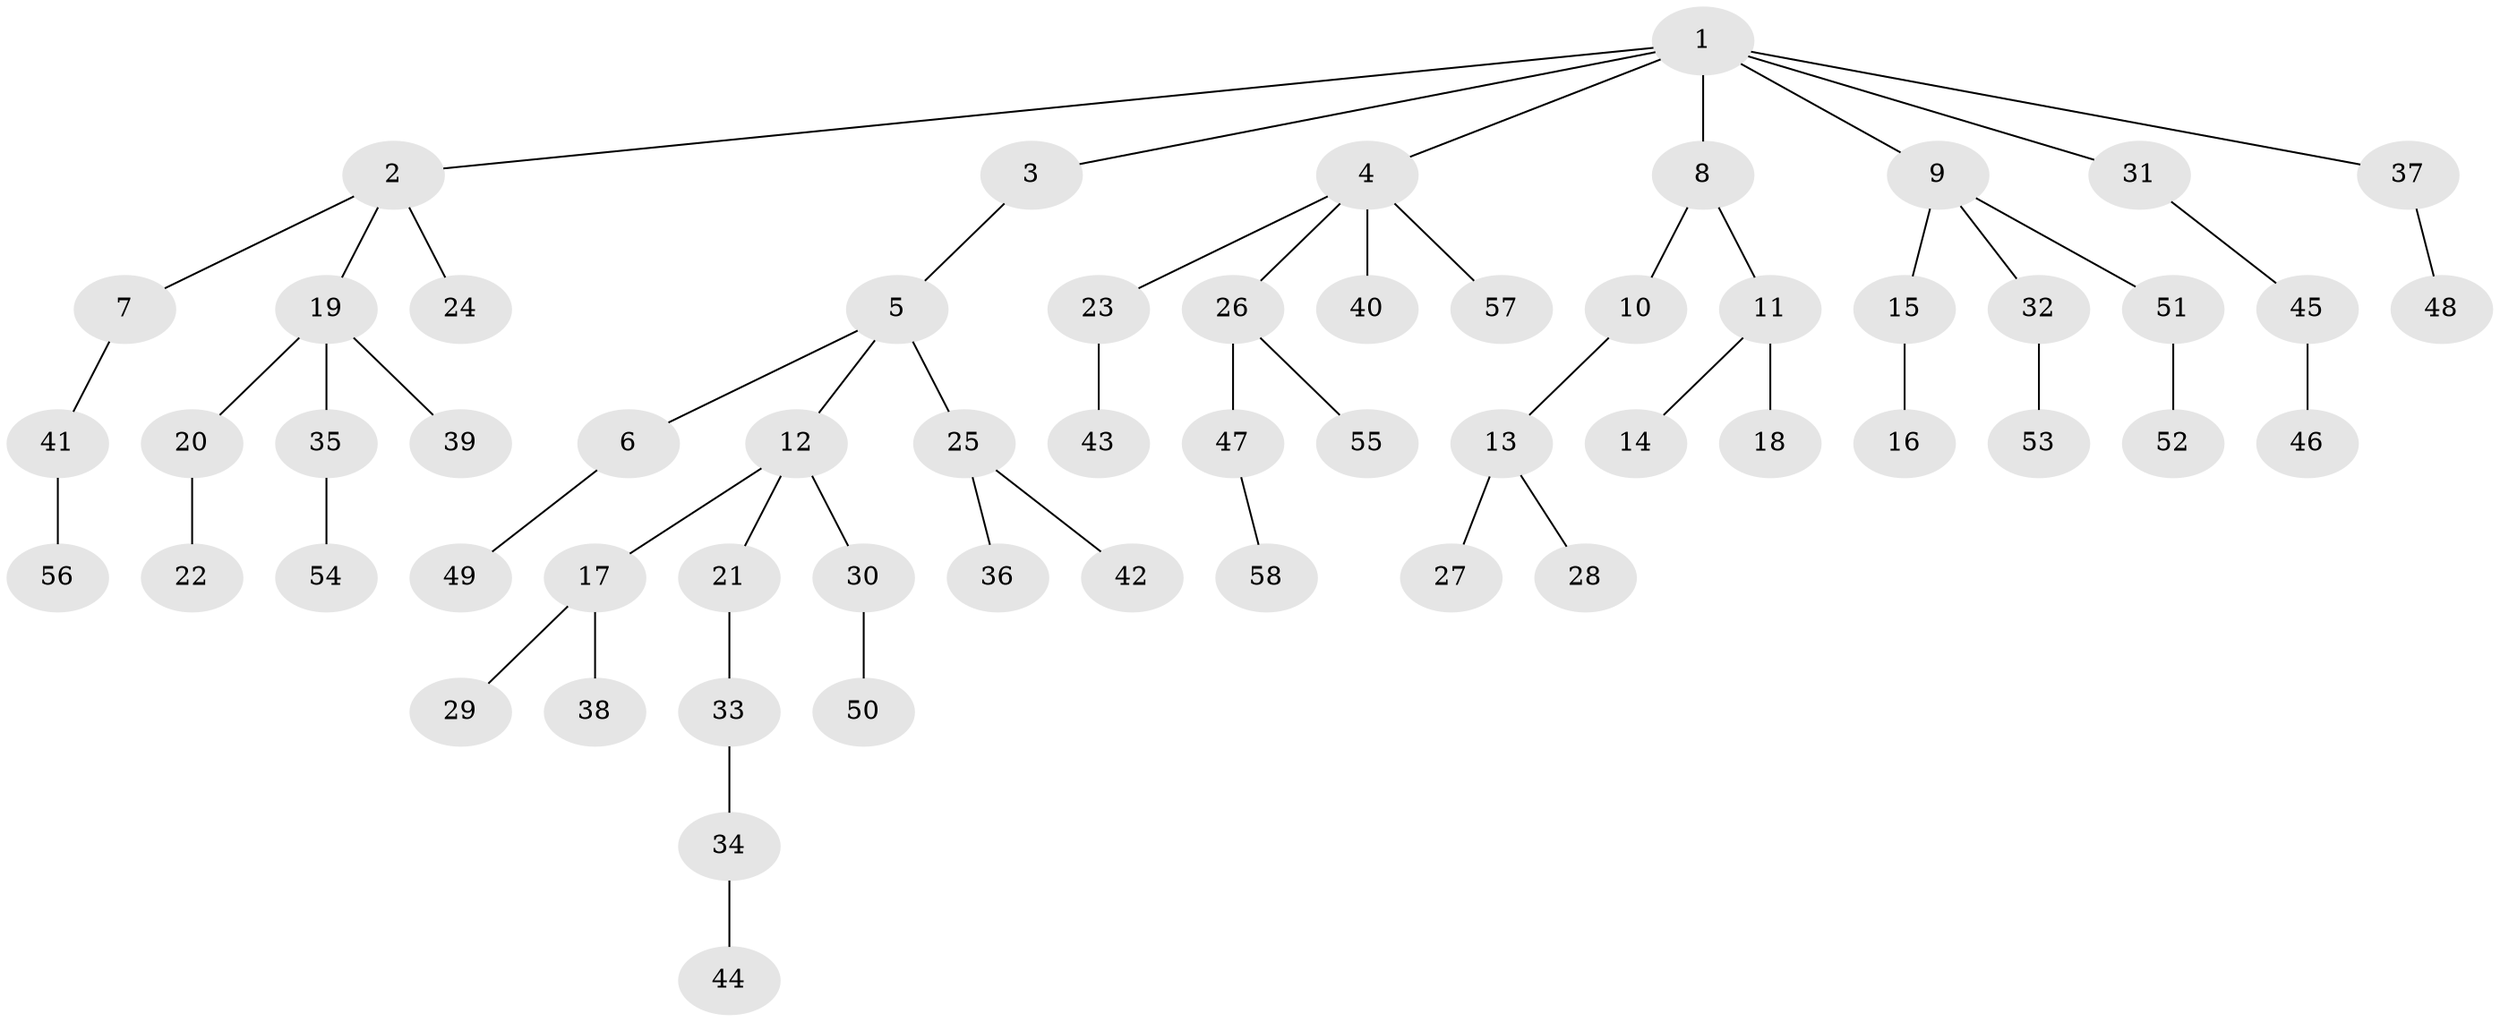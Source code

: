// Generated by graph-tools (version 1.1) at 2025/26/03/09/25 03:26:29]
// undirected, 58 vertices, 57 edges
graph export_dot {
graph [start="1"]
  node [color=gray90,style=filled];
  1;
  2;
  3;
  4;
  5;
  6;
  7;
  8;
  9;
  10;
  11;
  12;
  13;
  14;
  15;
  16;
  17;
  18;
  19;
  20;
  21;
  22;
  23;
  24;
  25;
  26;
  27;
  28;
  29;
  30;
  31;
  32;
  33;
  34;
  35;
  36;
  37;
  38;
  39;
  40;
  41;
  42;
  43;
  44;
  45;
  46;
  47;
  48;
  49;
  50;
  51;
  52;
  53;
  54;
  55;
  56;
  57;
  58;
  1 -- 2;
  1 -- 3;
  1 -- 4;
  1 -- 8;
  1 -- 9;
  1 -- 31;
  1 -- 37;
  2 -- 7;
  2 -- 19;
  2 -- 24;
  3 -- 5;
  4 -- 23;
  4 -- 26;
  4 -- 40;
  4 -- 57;
  5 -- 6;
  5 -- 12;
  5 -- 25;
  6 -- 49;
  7 -- 41;
  8 -- 10;
  8 -- 11;
  9 -- 15;
  9 -- 32;
  9 -- 51;
  10 -- 13;
  11 -- 14;
  11 -- 18;
  12 -- 17;
  12 -- 21;
  12 -- 30;
  13 -- 27;
  13 -- 28;
  15 -- 16;
  17 -- 29;
  17 -- 38;
  19 -- 20;
  19 -- 35;
  19 -- 39;
  20 -- 22;
  21 -- 33;
  23 -- 43;
  25 -- 36;
  25 -- 42;
  26 -- 47;
  26 -- 55;
  30 -- 50;
  31 -- 45;
  32 -- 53;
  33 -- 34;
  34 -- 44;
  35 -- 54;
  37 -- 48;
  41 -- 56;
  45 -- 46;
  47 -- 58;
  51 -- 52;
}
